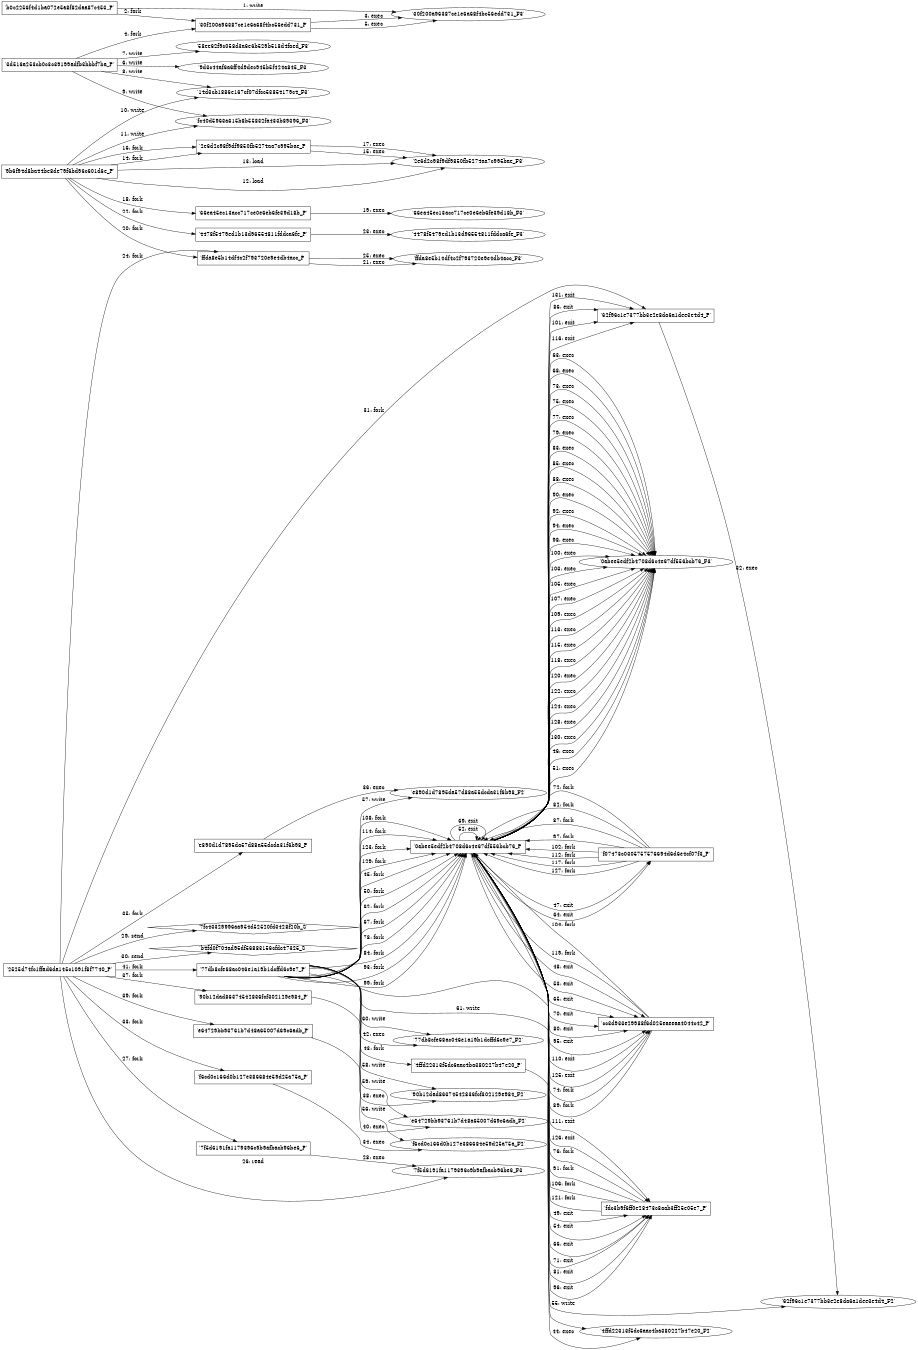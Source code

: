 digraph "D:\Learning\Paper\apt\基于CTI的攻击预警\Dataset\攻击图\ASGfromALLCTI\Threat Round-up for Apr 7 - Apr 14.dot" {
rankdir="LR"
size="9"
fixedsize="false"
splines="true"
nodesep=0.3
ranksep=0
fontsize=10
overlap="scalexy"
engine= "neato"
	"'30f200a96387ce1e6a68f4bc56edd731_F3'" [node_type=file shape=ellipse]
	"'b0c2256f4d1ba072e5a8f82daa87c453_P'" [node_type=Process shape=box]
	"'b0c2256f4d1ba072e5a8f82daa87c453_P'" -> "'30f200a96387ce1e6a68f4bc56edd731_F3'" [label="1: write"]
	"'b0c2256f4d1ba072e5a8f82daa87c453_P'" [node_type=Process shape=box]
	"'30f200a96387ce1e6a68f4bc56edd731_P'" [node_type=Process shape=box]
	"'b0c2256f4d1ba072e5a8f82daa87c453_P'" -> "'30f200a96387ce1e6a68f4bc56edd731_P'" [label="2: fork"]
	"'30f200a96387ce1e6a68f4bc56edd731_P'" [node_type=Process shape=box]
	"'30f200a96387ce1e6a68f4bc56edd731_F3'" [node_type=File shape=ellipse]
	"'30f200a96387ce1e6a68f4bc56edd731_P'" -> "'30f200a96387ce1e6a68f4bc56edd731_F3'" [label="3: exec"]
	"'3d516a253cb0c3c39199adfb3bbbf7ba_P'" [node_type=Process shape=box]
	"'30f200a96387ce1e6a68f4bc56edd731_P'" [node_type=Process shape=box]
	"'3d516a253cb0c3c39199adfb3bbbf7ba_P'" -> "'30f200a96387ce1e6a68f4bc56edd731_P'" [label="4: fork"]
	"'30f200a96387ce1e6a68f4bc56edd731_P'" [node_type=Process shape=box]
	"'30f200a96387ce1e6a68f4bc56edd731_F3'" [node_type=File shape=ellipse]
	"'30f200a96387ce1e6a68f4bc56edd731_P'" -> "'30f200a96387ce1e6a68f4bc56edd731_F3'" [label="5: exec"]
	"'9d3c44af6a6ff4d9dec945b5f424a845_F3'" [node_type=file shape=ellipse]
	"'3d516a253cb0c3c39199adfb3bbbf7ba_P'" [node_type=Process shape=box]
	"'3d516a253cb0c3c39199adfb3bbbf7ba_P'" -> "'9d3c44af6a6ff4d9dec945b5f424a845_F3'" [label="6: write"]
	"'58ee62f9c058d3a6e6b529b518d4faed_F3'" [node_type=file shape=ellipse]
	"'3d516a253cb0c3c39199adfb3bbbf7ba_P'" [node_type=Process shape=box]
	"'3d516a253cb0c3c39199adfb3bbbf7ba_P'" -> "'58ee62f9c058d3a6e6b529b518d4faed_F3'" [label="7: write"]
	"'14d3cb1886e167cf07dfcc53854179c4_F3'" [node_type=file shape=ellipse]
	"'3d516a253cb0c3c39199adfb3bbbf7ba_P'" [node_type=Process shape=box]
	"'3d516a253cb0c3c39199adfb3bbbf7ba_P'" -> "'14d3cb1886e167cf07dfcc53854179c4_F3'" [label="8: write"]
	"'fc40d5963a615b8b55832fa433b89396_F3'" [node_type=file shape=ellipse]
	"'3d516a253cb0c3c39199adfb3bbbf7ba_P'" [node_type=Process shape=box]
	"'3d516a253cb0c3c39199adfb3bbbf7ba_P'" -> "'fc40d5963a615b8b55832fa433b89396_F3'" [label="9: write"]
	"'14d3cb1886e167cf07dfcc53854179c4_F3'" [node_type=file shape=ellipse]
	"'9b6f94d8ba44be8de79f6bd96c601d6e_P'" [node_type=Process shape=box]
	"'9b6f94d8ba44be8de79f6bd96c601d6e_P'" -> "'14d3cb1886e167cf07dfcc53854179c4_F3'" [label="10: write"]
	"'fc40d5963a615b8b55832fa433b89396_F3'" [node_type=file shape=ellipse]
	"'9b6f94d8ba44be8de79f6bd96c601d6e_P'" [node_type=Process shape=box]
	"'9b6f94d8ba44be8de79f6bd96c601d6e_P'" -> "'fc40d5963a615b8b55832fa433b89396_F3'" [label="11: write"]
	"'2e6d2c98f9df9850fb5274aa7c995bae_F3'" [node_type=file shape=ellipse]
	"'9b6f94d8ba44be8de79f6bd96c601d6e_P'" [node_type=Process shape=box]
	"'9b6f94d8ba44be8de79f6bd96c601d6e_P'" -> "'2e6d2c98f9df9850fb5274aa7c995bae_F3'" [label="12: load"]
	"'2e6d2c98f9df9850fb5274aa7c995bae_F3'" [node_type=file shape=ellipse]
	"'9b6f94d8ba44be8de79f6bd96c601d6e_P'" [node_type=Process shape=box]
	"'9b6f94d8ba44be8de79f6bd96c601d6e_P'" -> "'2e6d2c98f9df9850fb5274aa7c995bae_F3'" [label="13: load"]
	"'9b6f94d8ba44be8de79f6bd96c601d6e_P'" [node_type=Process shape=box]
	"'2e6d2c98f9df9850fb5274aa7c995bae_P'" [node_type=Process shape=box]
	"'9b6f94d8ba44be8de79f6bd96c601d6e_P'" -> "'2e6d2c98f9df9850fb5274aa7c995bae_P'" [label="14: fork"]
	"'2e6d2c98f9df9850fb5274aa7c995bae_P'" [node_type=Process shape=box]
	"'2e6d2c98f9df9850fb5274aa7c995bae_F3'" [node_type=File shape=ellipse]
	"'2e6d2c98f9df9850fb5274aa7c995bae_P'" -> "'2e6d2c98f9df9850fb5274aa7c995bae_F3'" [label="15: exec"]
	"'9b6f94d8ba44be8de79f6bd96c601d6e_P'" [node_type=Process shape=box]
	"'2e6d2c98f9df9850fb5274aa7c995bae_P'" [node_type=Process shape=box]
	"'9b6f94d8ba44be8de79f6bd96c601d6e_P'" -> "'2e6d2c98f9df9850fb5274aa7c995bae_P'" [label="16: fork"]
	"'2e6d2c98f9df9850fb5274aa7c995bae_P'" [node_type=Process shape=box]
	"'2e6d2c98f9df9850fb5274aa7c995bae_F3'" [node_type=File shape=ellipse]
	"'2e6d2c98f9df9850fb5274aa7c995bae_P'" -> "'2e6d2c98f9df9850fb5274aa7c995bae_F3'" [label="17: exec"]
	"'9b6f94d8ba44be8de79f6bd96c601d6e_P'" [node_type=Process shape=box]
	"'66ea45ec13acc717ce0e6eb6fe39d18b_P'" [node_type=Process shape=box]
	"'9b6f94d8ba44be8de79f6bd96c601d6e_P'" -> "'66ea45ec13acc717ce0e6eb6fe39d18b_P'" [label="18: fork"]
	"'66ea45ec13acc717ce0e6eb6fe39d18b_P'" [node_type=Process shape=box]
	"'66ea45ec13acc717ce0e6eb6fe39d18b_F3'" [node_type=File shape=ellipse]
	"'66ea45ec13acc717ce0e6eb6fe39d18b_P'" -> "'66ea45ec13acc717ce0e6eb6fe39d18b_F3'" [label="19: exec"]
	"'9b6f94d8ba44be8de79f6bd96c601d6e_P'" [node_type=Process shape=box]
	"'ffda8e5b14df4c2f793720e9e4db4acc_P'" [node_type=Process shape=box]
	"'9b6f94d8ba44be8de79f6bd96c601d6e_P'" -> "'ffda8e5b14df4c2f793720e9e4db4acc_P'" [label="20: fork"]
	"'ffda8e5b14df4c2f793720e9e4db4acc_P'" [node_type=Process shape=box]
	"'ffda8e5b14df4c2f793720e9e4db4acc_F3'" [node_type=File shape=ellipse]
	"'ffda8e5b14df4c2f793720e9e4db4acc_P'" -> "'ffda8e5b14df4c2f793720e9e4db4acc_F3'" [label="21: exec"]
	"'9b6f94d8ba44be8de79f6bd96c601d6e_P'" [node_type=Process shape=box]
	"'4478f5479ed1b13d96554811fddca6fe_P'" [node_type=Process shape=box]
	"'9b6f94d8ba44be8de79f6bd96c601d6e_P'" -> "'4478f5479ed1b13d96554811fddca6fe_P'" [label="22: fork"]
	"'4478f5479ed1b13d96554811fddca6fe_P'" [node_type=Process shape=box]
	"'4478f5479ed1b13d96554811fddca6fe_F3'" [node_type=File shape=ellipse]
	"'4478f5479ed1b13d96554811fddca6fe_P'" -> "'4478f5479ed1b13d96554811fddca6fe_F3'" [label="23: exec"]
	"'2525d74fc1ffad6da145c1091f8f7740_P'" [node_type=Process shape=box]
	"'ffda8e5b14df4c2f793720e9e4db4acc_P'" [node_type=Process shape=box]
	"'2525d74fc1ffad6da145c1091f8f7740_P'" -> "'ffda8e5b14df4c2f793720e9e4db4acc_P'" [label="24: fork"]
	"'ffda8e5b14df4c2f793720e9e4db4acc_P'" [node_type=Process shape=box]
	"'ffda8e5b14df4c2f793720e9e4db4acc_F3'" [node_type=File shape=ellipse]
	"'ffda8e5b14df4c2f793720e9e4db4acc_P'" -> "'ffda8e5b14df4c2f793720e9e4db4acc_F3'" [label="25: exec"]
	"'7f5d6191fa1179396c9b9afbacb96be6_F3'" [node_type=file shape=ellipse]
	"'2525d74fc1ffad6da145c1091f8f7740_P'" [node_type=Process shape=box]
	"'2525d74fc1ffad6da145c1091f8f7740_P'" -> "'7f5d6191fa1179396c9b9afbacb96be6_F3'" [label="26: read"]
	"'2525d74fc1ffad6da145c1091f8f7740_P'" [node_type=Process shape=box]
	"'7f5d6191fa1179396c9b9afbacb96be6_P'" [node_type=Process shape=box]
	"'2525d74fc1ffad6da145c1091f8f7740_P'" -> "'7f5d6191fa1179396c9b9afbacb96be6_P'" [label="27: fork"]
	"'7f5d6191fa1179396c9b9afbacb96be6_P'" [node_type=Process shape=box]
	"'7f5d6191fa1179396c9b9afbacb96be6_F3'" [node_type=File shape=ellipse]
	"'7f5d6191fa1179396c9b9afbacb96be6_P'" -> "'7f5d6191fa1179396c9b9afbacb96be6_F3'" [label="28: exec"]
	"'7fc43329996aa954d52520fd3428f20b_S'" [node_type=Socket shape=diamond]
	"'2525d74fc1ffad6da145c1091f8f7740_P'" [node_type=Process shape=box]
	"'2525d74fc1ffad6da145c1091f8f7740_P'" -> "'7fc43329996aa954d52520fd3428f20b_S'" [label="29: send"]
	"'b4fd0f704ad95df56883156cfdc47325_S'" [node_type=Socket shape=diamond]
	"'2525d74fc1ffad6da145c1091f8f7740_P'" [node_type=Process shape=box]
	"'2525d74fc1ffad6da145c1091f8f7740_P'" -> "'b4fd0f704ad95df56883156cfdc47325_S'" [label="30: send"]
	"'2525d74fc1ffad6da145c1091f8f7740_P'" [node_type=Process shape=box]
	"'62f96c1e7377bb3e2e8da6a1dee3e4d4_P'" [node_type=Process shape=box]
	"'2525d74fc1ffad6da145c1091f8f7740_P'" -> "'62f96c1e7377bb3e2e8da6a1dee3e4d4_P'" [label="31: fork"]
	"'62f96c1e7377bb3e2e8da6a1dee3e4d4_P'" [node_type=Process shape=box]
	"'62f96c1e7377bb3e2e8da6a1dee3e4d4_F2'" [node_type=File shape=ellipse]
	"'62f96c1e7377bb3e2e8da6a1dee3e4d4_P'" -> "'62f96c1e7377bb3e2e8da6a1dee3e4d4_F2'" [label="32: exec"]
	"'2525d74fc1ffad6da145c1091f8f7740_P'" [node_type=Process shape=box]
	"'f6cd0c166d0b127e386684e59d25a75a_P'" [node_type=Process shape=box]
	"'2525d74fc1ffad6da145c1091f8f7740_P'" -> "'f6cd0c166d0b127e386684e59d25a75a_P'" [label="33: fork"]
	"'f6cd0c166d0b127e386684e59d25a75a_P'" [node_type=Process shape=box]
	"'f6cd0c166d0b127e386684e59d25a75a_F2'" [node_type=File shape=ellipse]
	"'f6cd0c166d0b127e386684e59d25a75a_P'" -> "'f6cd0c166d0b127e386684e59d25a75a_F2'" [label="34: exec"]
	"'2525d74fc1ffad6da145c1091f8f7740_P'" [node_type=Process shape=box]
	"'e890d1d7895da57d88a55dcda31f6b98_P'" [node_type=Process shape=box]
	"'2525d74fc1ffad6da145c1091f8f7740_P'" -> "'e890d1d7895da57d88a55dcda31f6b98_P'" [label="35: fork"]
	"'e890d1d7895da57d88a55dcda31f6b98_P'" [node_type=Process shape=box]
	"'e890d1d7895da57d88a55dcda31f6b98_F2'" [node_type=File shape=ellipse]
	"'e890d1d7895da57d88a55dcda31f6b98_P'" -> "'e890d1d7895da57d88a55dcda31f6b98_F2'" [label="36: exec"]
	"'2525d74fc1ffad6da145c1091f8f7740_P'" [node_type=Process shape=box]
	"'90b12dad86374542836fcf302129e984_P'" [node_type=Process shape=box]
	"'2525d74fc1ffad6da145c1091f8f7740_P'" -> "'90b12dad86374542836fcf302129e984_P'" [label="37: fork"]
	"'90b12dad86374542836fcf302129e984_P'" [node_type=Process shape=box]
	"'90b12dad86374542836fcf302129e984_F2'" [node_type=File shape=ellipse]
	"'90b12dad86374542836fcf302129e984_P'" -> "'90b12dad86374542836fcf302129e984_F2'" [label="38: exec"]
	"'2525d74fc1ffad6da145c1091f8f7740_P'" [node_type=Process shape=box]
	"'e64729bb93761b7d48a65007d69c6adb_P'" [node_type=Process shape=box]
	"'2525d74fc1ffad6da145c1091f8f7740_P'" -> "'e64729bb93761b7d48a65007d69c6adb_P'" [label="39: fork"]
	"'e64729bb93761b7d48a65007d69c6adb_P'" [node_type=Process shape=box]
	"'e64729bb93761b7d48a65007d69c6adb_F2'" [node_type=File shape=ellipse]
	"'e64729bb93761b7d48a65007d69c6adb_P'" -> "'e64729bb93761b7d48a65007d69c6adb_F2'" [label="40: exec"]
	"'2525d74fc1ffad6da145c1091f8f7740_P'" [node_type=Process shape=box]
	"'77db8cfe68ac046e1a19b1dcffd6c9e7_P'" [node_type=Process shape=box]
	"'2525d74fc1ffad6da145c1091f8f7740_P'" -> "'77db8cfe68ac046e1a19b1dcffd6c9e7_P'" [label="41: fork"]
	"'77db8cfe68ac046e1a19b1dcffd6c9e7_P'" [node_type=Process shape=box]
	"'77db8cfe68ac046e1a19b1dcffd6c9e7_F2'" [node_type=File shape=ellipse]
	"'77db8cfe68ac046e1a19b1dcffd6c9e7_P'" -> "'77db8cfe68ac046e1a19b1dcffd6c9e7_F2'" [label="42: exec"]
	"'77db8cfe68ac046e1a19b1dcffd6c9e7_P'" [node_type=Process shape=box]
	"'4ffd22313f5dc6aac4ba380227b47e20_P'" [node_type=Process shape=box]
	"'77db8cfe68ac046e1a19b1dcffd6c9e7_P'" -> "'4ffd22313f5dc6aac4ba380227b47e20_P'" [label="43: fork"]
	"'4ffd22313f5dc6aac4ba380227b47e20_P'" [node_type=Process shape=box]
	"'4ffd22313f5dc6aac4ba380227b47e20_F2'" [node_type=File shape=ellipse]
	"'4ffd22313f5dc6aac4ba380227b47e20_P'" -> "'4ffd22313f5dc6aac4ba380227b47e20_F2'" [label="44: exec"]
	"'77db8cfe68ac046e1a19b1dcffd6c9e7_P'" [node_type=Process shape=box]
	"'0abee5edf2b4708d6c4e67df556bcb76_P'" [node_type=Process shape=box]
	"'77db8cfe68ac046e1a19b1dcffd6c9e7_P'" -> "'0abee5edf2b4708d6c4e67df556bcb76_P'" [label="45: fork"]
	"'0abee5edf2b4708d6c4e67df556bcb76_P'" [node_type=Process shape=box]
	"'0abee5edf2b4708d6c4e67df556bcb76_F3'" [node_type=File shape=ellipse]
	"'0abee5edf2b4708d6c4e67df556bcb76_P'" -> "'0abee5edf2b4708d6c4e67df556bcb76_F3'" [label="46: exec"]
	"'0abee5edf2b4708d6c4e67df556bcb76_P'" [node_type=Process shape=box]
	"'f07473c0305757576694d6d6e4cf07f3_P'" [node_type=Process shape=box]
	"'0abee5edf2b4708d6c4e67df556bcb76_P'" -> "'f07473c0305757576694d6d6e4cf07f3_P'" [label="47: exit"]
	"'0abee5edf2b4708d6c4e67df556bcb76_P'" [node_type=Process shape=box]
	"'cc3d933e29988f6d025eaeeaa4044c42_P'" [node_type=Process shape=box]
	"'0abee5edf2b4708d6c4e67df556bcb76_P'" -> "'cc3d933e29988f6d025eaeeaa4044c42_P'" [label="48: exit"]
	"'0abee5edf2b4708d6c4e67df556bcb76_P'" [node_type=Process shape=box]
	"'fdc3b9f6ff0e28473c8aab3ff25e05e7_P'" [node_type=Process shape=box]
	"'0abee5edf2b4708d6c4e67df556bcb76_P'" -> "'fdc3b9f6ff0e28473c8aab3ff25e05e7_P'" [label="49: exit"]
	"'77db8cfe68ac046e1a19b1dcffd6c9e7_P'" [node_type=Process shape=box]
	"'0abee5edf2b4708d6c4e67df556bcb76_P'" [node_type=Process shape=box]
	"'77db8cfe68ac046e1a19b1dcffd6c9e7_P'" -> "'0abee5edf2b4708d6c4e67df556bcb76_P'" [label="50: fork"]
	"'0abee5edf2b4708d6c4e67df556bcb76_P'" [node_type=Process shape=box]
	"'0abee5edf2b4708d6c4e67df556bcb76_F3'" [node_type=File shape=ellipse]
	"'0abee5edf2b4708d6c4e67df556bcb76_P'" -> "'0abee5edf2b4708d6c4e67df556bcb76_F3'" [label="51: exec"]
	"'0abee5edf2b4708d6c4e67df556bcb76_P'" [node_type=Process shape=box]
	"'0abee5edf2b4708d6c4e67df556bcb76_P'" [node_type=Process shape=box]
	"'0abee5edf2b4708d6c4e67df556bcb76_P'" -> "'0abee5edf2b4708d6c4e67df556bcb76_P'" [label="52: exit"]
	"'0abee5edf2b4708d6c4e67df556bcb76_P'" [node_type=Process shape=box]
	"'cc3d933e29988f6d025eaeeaa4044c42_P'" [node_type=Process shape=box]
	"'0abee5edf2b4708d6c4e67df556bcb76_P'" -> "'cc3d933e29988f6d025eaeeaa4044c42_P'" [label="53: exit"]
	"'0abee5edf2b4708d6c4e67df556bcb76_P'" [node_type=Process shape=box]
	"'fdc3b9f6ff0e28473c8aab3ff25e05e7_P'" [node_type=Process shape=box]
	"'0abee5edf2b4708d6c4e67df556bcb76_P'" -> "'fdc3b9f6ff0e28473c8aab3ff25e05e7_P'" [label="54: exit"]
	"'62f96c1e7377bb3e2e8da6a1dee3e4d4_F2'" [node_type=file shape=ellipse]
	"'77db8cfe68ac046e1a19b1dcffd6c9e7_P'" [node_type=Process shape=box]
	"'77db8cfe68ac046e1a19b1dcffd6c9e7_P'" -> "'62f96c1e7377bb3e2e8da6a1dee3e4d4_F2'" [label="55: write"]
	"'f6cd0c166d0b127e386684e59d25a75a_F2'" [node_type=file shape=ellipse]
	"'77db8cfe68ac046e1a19b1dcffd6c9e7_P'" [node_type=Process shape=box]
	"'77db8cfe68ac046e1a19b1dcffd6c9e7_P'" -> "'f6cd0c166d0b127e386684e59d25a75a_F2'" [label="56: write"]
	"'e890d1d7895da57d88a55dcda31f6b98_F2'" [node_type=file shape=ellipse]
	"'77db8cfe68ac046e1a19b1dcffd6c9e7_P'" [node_type=Process shape=box]
	"'77db8cfe68ac046e1a19b1dcffd6c9e7_P'" -> "'e890d1d7895da57d88a55dcda31f6b98_F2'" [label="57: write"]
	"'90b12dad86374542836fcf302129e984_F2'" [node_type=file shape=ellipse]
	"'77db8cfe68ac046e1a19b1dcffd6c9e7_P'" [node_type=Process shape=box]
	"'77db8cfe68ac046e1a19b1dcffd6c9e7_P'" -> "'90b12dad86374542836fcf302129e984_F2'" [label="58: write"]
	"'e64729bb93761b7d48a65007d69c6adb_F2'" [node_type=file shape=ellipse]
	"'77db8cfe68ac046e1a19b1dcffd6c9e7_P'" [node_type=Process shape=box]
	"'77db8cfe68ac046e1a19b1dcffd6c9e7_P'" -> "'e64729bb93761b7d48a65007d69c6adb_F2'" [label="59: write"]
	"'77db8cfe68ac046e1a19b1dcffd6c9e7_F2'" [node_type=file shape=ellipse]
	"'77db8cfe68ac046e1a19b1dcffd6c9e7_P'" [node_type=Process shape=box]
	"'77db8cfe68ac046e1a19b1dcffd6c9e7_P'" -> "'77db8cfe68ac046e1a19b1dcffd6c9e7_F2'" [label="60: write"]
	"'4ffd22313f5dc6aac4ba380227b47e20_F2'" [node_type=file shape=ellipse]
	"'77db8cfe68ac046e1a19b1dcffd6c9e7_P'" [node_type=Process shape=box]
	"'77db8cfe68ac046e1a19b1dcffd6c9e7_P'" -> "'4ffd22313f5dc6aac4ba380227b47e20_F2'" [label="61: write"]
	"'77db8cfe68ac046e1a19b1dcffd6c9e7_P'" [node_type=Process shape=box]
	"'0abee5edf2b4708d6c4e67df556bcb76_P'" [node_type=Process shape=box]
	"'77db8cfe68ac046e1a19b1dcffd6c9e7_P'" -> "'0abee5edf2b4708d6c4e67df556bcb76_P'" [label="62: fork"]
	"'0abee5edf2b4708d6c4e67df556bcb76_P'" [node_type=Process shape=box]
	"'0abee5edf2b4708d6c4e67df556bcb76_F3'" [node_type=File shape=ellipse]
	"'0abee5edf2b4708d6c4e67df556bcb76_P'" -> "'0abee5edf2b4708d6c4e67df556bcb76_F3'" [label="63: exec"]
	"'0abee5edf2b4708d6c4e67df556bcb76_P'" [node_type=Process shape=box]
	"'f07473c0305757576694d6d6e4cf07f3_P'" [node_type=Process shape=box]
	"'0abee5edf2b4708d6c4e67df556bcb76_P'" -> "'f07473c0305757576694d6d6e4cf07f3_P'" [label="64: exit"]
	"'0abee5edf2b4708d6c4e67df556bcb76_P'" [node_type=Process shape=box]
	"'cc3d933e29988f6d025eaeeaa4044c42_P'" [node_type=Process shape=box]
	"'0abee5edf2b4708d6c4e67df556bcb76_P'" -> "'cc3d933e29988f6d025eaeeaa4044c42_P'" [label="65: exit"]
	"'0abee5edf2b4708d6c4e67df556bcb76_P'" [node_type=Process shape=box]
	"'fdc3b9f6ff0e28473c8aab3ff25e05e7_P'" [node_type=Process shape=box]
	"'0abee5edf2b4708d6c4e67df556bcb76_P'" -> "'fdc3b9f6ff0e28473c8aab3ff25e05e7_P'" [label="66: exit"]
	"'77db8cfe68ac046e1a19b1dcffd6c9e7_P'" [node_type=Process shape=box]
	"'0abee5edf2b4708d6c4e67df556bcb76_P'" [node_type=Process shape=box]
	"'77db8cfe68ac046e1a19b1dcffd6c9e7_P'" -> "'0abee5edf2b4708d6c4e67df556bcb76_P'" [label="67: fork"]
	"'0abee5edf2b4708d6c4e67df556bcb76_P'" [node_type=Process shape=box]
	"'0abee5edf2b4708d6c4e67df556bcb76_F3'" [node_type=File shape=ellipse]
	"'0abee5edf2b4708d6c4e67df556bcb76_P'" -> "'0abee5edf2b4708d6c4e67df556bcb76_F3'" [label="68: exec"]
	"'0abee5edf2b4708d6c4e67df556bcb76_P'" [node_type=Process shape=box]
	"'0abee5edf2b4708d6c4e67df556bcb76_P'" [node_type=Process shape=box]
	"'0abee5edf2b4708d6c4e67df556bcb76_P'" -> "'0abee5edf2b4708d6c4e67df556bcb76_P'" [label="69: exit"]
	"'0abee5edf2b4708d6c4e67df556bcb76_P'" [node_type=Process shape=box]
	"'cc3d933e29988f6d025eaeeaa4044c42_P'" [node_type=Process shape=box]
	"'0abee5edf2b4708d6c4e67df556bcb76_P'" -> "'cc3d933e29988f6d025eaeeaa4044c42_P'" [label="70: exit"]
	"'0abee5edf2b4708d6c4e67df556bcb76_P'" [node_type=Process shape=box]
	"'fdc3b9f6ff0e28473c8aab3ff25e05e7_P'" [node_type=Process shape=box]
	"'0abee5edf2b4708d6c4e67df556bcb76_P'" -> "'fdc3b9f6ff0e28473c8aab3ff25e05e7_P'" [label="71: exit"]
	"'f07473c0305757576694d6d6e4cf07f3_P'" [node_type=Process shape=box]
	"'0abee5edf2b4708d6c4e67df556bcb76_P'" [node_type=Process shape=box]
	"'f07473c0305757576694d6d6e4cf07f3_P'" -> "'0abee5edf2b4708d6c4e67df556bcb76_P'" [label="72: fork"]
	"'0abee5edf2b4708d6c4e67df556bcb76_P'" [node_type=Process shape=box]
	"'0abee5edf2b4708d6c4e67df556bcb76_F3'" [node_type=File shape=ellipse]
	"'0abee5edf2b4708d6c4e67df556bcb76_P'" -> "'0abee5edf2b4708d6c4e67df556bcb76_F3'" [label="73: exec"]
	"'cc3d933e29988f6d025eaeeaa4044c42_P'" [node_type=Process shape=box]
	"'0abee5edf2b4708d6c4e67df556bcb76_P'" [node_type=Process shape=box]
	"'cc3d933e29988f6d025eaeeaa4044c42_P'" -> "'0abee5edf2b4708d6c4e67df556bcb76_P'" [label="74: fork"]
	"'0abee5edf2b4708d6c4e67df556bcb76_P'" [node_type=Process shape=box]
	"'0abee5edf2b4708d6c4e67df556bcb76_F3'" [node_type=File shape=ellipse]
	"'0abee5edf2b4708d6c4e67df556bcb76_P'" -> "'0abee5edf2b4708d6c4e67df556bcb76_F3'" [label="75: exec"]
	"'fdc3b9f6ff0e28473c8aab3ff25e05e7_P'" [node_type=Process shape=box]
	"'0abee5edf2b4708d6c4e67df556bcb76_P'" [node_type=Process shape=box]
	"'fdc3b9f6ff0e28473c8aab3ff25e05e7_P'" -> "'0abee5edf2b4708d6c4e67df556bcb76_P'" [label="76: fork"]
	"'0abee5edf2b4708d6c4e67df556bcb76_P'" [node_type=Process shape=box]
	"'0abee5edf2b4708d6c4e67df556bcb76_F3'" [node_type=File shape=ellipse]
	"'0abee5edf2b4708d6c4e67df556bcb76_P'" -> "'0abee5edf2b4708d6c4e67df556bcb76_F3'" [label="77: exec"]
	"'77db8cfe68ac046e1a19b1dcffd6c9e7_P'" [node_type=Process shape=box]
	"'0abee5edf2b4708d6c4e67df556bcb76_P'" [node_type=Process shape=box]
	"'77db8cfe68ac046e1a19b1dcffd6c9e7_P'" -> "'0abee5edf2b4708d6c4e67df556bcb76_P'" [label="78: fork"]
	"'0abee5edf2b4708d6c4e67df556bcb76_P'" [node_type=Process shape=box]
	"'0abee5edf2b4708d6c4e67df556bcb76_F3'" [node_type=File shape=ellipse]
	"'0abee5edf2b4708d6c4e67df556bcb76_P'" -> "'0abee5edf2b4708d6c4e67df556bcb76_F3'" [label="79: exec"]
	"'0abee5edf2b4708d6c4e67df556bcb76_P'" [node_type=Process shape=box]
	"'cc3d933e29988f6d025eaeeaa4044c42_P'" [node_type=Process shape=box]
	"'0abee5edf2b4708d6c4e67df556bcb76_P'" -> "'cc3d933e29988f6d025eaeeaa4044c42_P'" [label="80: exit"]
	"'0abee5edf2b4708d6c4e67df556bcb76_P'" [node_type=Process shape=box]
	"'fdc3b9f6ff0e28473c8aab3ff25e05e7_P'" [node_type=Process shape=box]
	"'0abee5edf2b4708d6c4e67df556bcb76_P'" -> "'fdc3b9f6ff0e28473c8aab3ff25e05e7_P'" [label="81: exit"]
	"'f07473c0305757576694d6d6e4cf07f3_P'" [node_type=Process shape=box]
	"'0abee5edf2b4708d6c4e67df556bcb76_P'" [node_type=Process shape=box]
	"'f07473c0305757576694d6d6e4cf07f3_P'" -> "'0abee5edf2b4708d6c4e67df556bcb76_P'" [label="82: fork"]
	"'0abee5edf2b4708d6c4e67df556bcb76_P'" [node_type=Process shape=box]
	"'0abee5edf2b4708d6c4e67df556bcb76_F3'" [node_type=File shape=ellipse]
	"'0abee5edf2b4708d6c4e67df556bcb76_P'" -> "'0abee5edf2b4708d6c4e67df556bcb76_F3'" [label="83: exec"]
	"'77db8cfe68ac046e1a19b1dcffd6c9e7_P'" [node_type=Process shape=box]
	"'0abee5edf2b4708d6c4e67df556bcb76_P'" [node_type=Process shape=box]
	"'77db8cfe68ac046e1a19b1dcffd6c9e7_P'" -> "'0abee5edf2b4708d6c4e67df556bcb76_P'" [label="84: fork"]
	"'0abee5edf2b4708d6c4e67df556bcb76_P'" [node_type=Process shape=box]
	"'0abee5edf2b4708d6c4e67df556bcb76_F3'" [node_type=File shape=ellipse]
	"'0abee5edf2b4708d6c4e67df556bcb76_P'" -> "'0abee5edf2b4708d6c4e67df556bcb76_F3'" [label="85: exec"]
	"'0abee5edf2b4708d6c4e67df556bcb76_P'" [node_type=Process shape=box]
	"'62f96c1e7377bb3e2e8da6a1dee3e4d4_P'" [node_type=Process shape=box]
	"'0abee5edf2b4708d6c4e67df556bcb76_P'" -> "'62f96c1e7377bb3e2e8da6a1dee3e4d4_P'" [label="86: exit"]
	"'f07473c0305757576694d6d6e4cf07f3_P'" [node_type=Process shape=box]
	"'0abee5edf2b4708d6c4e67df556bcb76_P'" [node_type=Process shape=box]
	"'f07473c0305757576694d6d6e4cf07f3_P'" -> "'0abee5edf2b4708d6c4e67df556bcb76_P'" [label="87: fork"]
	"'0abee5edf2b4708d6c4e67df556bcb76_P'" [node_type=Process shape=box]
	"'0abee5edf2b4708d6c4e67df556bcb76_F3'" [node_type=File shape=ellipse]
	"'0abee5edf2b4708d6c4e67df556bcb76_P'" -> "'0abee5edf2b4708d6c4e67df556bcb76_F3'" [label="88: exec"]
	"'cc3d933e29988f6d025eaeeaa4044c42_P'" [node_type=Process shape=box]
	"'0abee5edf2b4708d6c4e67df556bcb76_P'" [node_type=Process shape=box]
	"'cc3d933e29988f6d025eaeeaa4044c42_P'" -> "'0abee5edf2b4708d6c4e67df556bcb76_P'" [label="89: fork"]
	"'0abee5edf2b4708d6c4e67df556bcb76_P'" [node_type=Process shape=box]
	"'0abee5edf2b4708d6c4e67df556bcb76_F3'" [node_type=File shape=ellipse]
	"'0abee5edf2b4708d6c4e67df556bcb76_P'" -> "'0abee5edf2b4708d6c4e67df556bcb76_F3'" [label="90: exec"]
	"'fdc3b9f6ff0e28473c8aab3ff25e05e7_P'" [node_type=Process shape=box]
	"'0abee5edf2b4708d6c4e67df556bcb76_P'" [node_type=Process shape=box]
	"'fdc3b9f6ff0e28473c8aab3ff25e05e7_P'" -> "'0abee5edf2b4708d6c4e67df556bcb76_P'" [label="91: fork"]
	"'0abee5edf2b4708d6c4e67df556bcb76_P'" [node_type=Process shape=box]
	"'0abee5edf2b4708d6c4e67df556bcb76_F3'" [node_type=File shape=ellipse]
	"'0abee5edf2b4708d6c4e67df556bcb76_P'" -> "'0abee5edf2b4708d6c4e67df556bcb76_F3'" [label="92: exec"]
	"'77db8cfe68ac046e1a19b1dcffd6c9e7_P'" [node_type=Process shape=box]
	"'0abee5edf2b4708d6c4e67df556bcb76_P'" [node_type=Process shape=box]
	"'77db8cfe68ac046e1a19b1dcffd6c9e7_P'" -> "'0abee5edf2b4708d6c4e67df556bcb76_P'" [label="93: fork"]
	"'0abee5edf2b4708d6c4e67df556bcb76_P'" [node_type=Process shape=box]
	"'0abee5edf2b4708d6c4e67df556bcb76_F3'" [node_type=File shape=ellipse]
	"'0abee5edf2b4708d6c4e67df556bcb76_P'" -> "'0abee5edf2b4708d6c4e67df556bcb76_F3'" [label="94: exec"]
	"'0abee5edf2b4708d6c4e67df556bcb76_P'" [node_type=Process shape=box]
	"'cc3d933e29988f6d025eaeeaa4044c42_P'" [node_type=Process shape=box]
	"'0abee5edf2b4708d6c4e67df556bcb76_P'" -> "'cc3d933e29988f6d025eaeeaa4044c42_P'" [label="95: exit"]
	"'0abee5edf2b4708d6c4e67df556bcb76_P'" [node_type=Process shape=box]
	"'fdc3b9f6ff0e28473c8aab3ff25e05e7_P'" [node_type=Process shape=box]
	"'0abee5edf2b4708d6c4e67df556bcb76_P'" -> "'fdc3b9f6ff0e28473c8aab3ff25e05e7_P'" [label="96: exit"]
	"'f07473c0305757576694d6d6e4cf07f3_P'" [node_type=Process shape=box]
	"'0abee5edf2b4708d6c4e67df556bcb76_P'" [node_type=Process shape=box]
	"'f07473c0305757576694d6d6e4cf07f3_P'" -> "'0abee5edf2b4708d6c4e67df556bcb76_P'" [label="97: fork"]
	"'0abee5edf2b4708d6c4e67df556bcb76_P'" [node_type=Process shape=box]
	"'0abee5edf2b4708d6c4e67df556bcb76_F3'" [node_type=File shape=ellipse]
	"'0abee5edf2b4708d6c4e67df556bcb76_P'" -> "'0abee5edf2b4708d6c4e67df556bcb76_F3'" [label="98: exec"]
	"'77db8cfe68ac046e1a19b1dcffd6c9e7_P'" [node_type=Process shape=box]
	"'0abee5edf2b4708d6c4e67df556bcb76_P'" [node_type=Process shape=box]
	"'77db8cfe68ac046e1a19b1dcffd6c9e7_P'" -> "'0abee5edf2b4708d6c4e67df556bcb76_P'" [label="99: fork"]
	"'0abee5edf2b4708d6c4e67df556bcb76_P'" [node_type=Process shape=box]
	"'0abee5edf2b4708d6c4e67df556bcb76_F3'" [node_type=File shape=ellipse]
	"'0abee5edf2b4708d6c4e67df556bcb76_P'" -> "'0abee5edf2b4708d6c4e67df556bcb76_F3'" [label="100: exec"]
	"'0abee5edf2b4708d6c4e67df556bcb76_P'" [node_type=Process shape=box]
	"'62f96c1e7377bb3e2e8da6a1dee3e4d4_P'" [node_type=Process shape=box]
	"'0abee5edf2b4708d6c4e67df556bcb76_P'" -> "'62f96c1e7377bb3e2e8da6a1dee3e4d4_P'" [label="101: exit"]
	"'f07473c0305757576694d6d6e4cf07f3_P'" [node_type=Process shape=box]
	"'0abee5edf2b4708d6c4e67df556bcb76_P'" [node_type=Process shape=box]
	"'f07473c0305757576694d6d6e4cf07f3_P'" -> "'0abee5edf2b4708d6c4e67df556bcb76_P'" [label="102: fork"]
	"'0abee5edf2b4708d6c4e67df556bcb76_P'" [node_type=Process shape=box]
	"'0abee5edf2b4708d6c4e67df556bcb76_F3'" [node_type=File shape=ellipse]
	"'0abee5edf2b4708d6c4e67df556bcb76_P'" -> "'0abee5edf2b4708d6c4e67df556bcb76_F3'" [label="103: exec"]
	"'cc3d933e29988f6d025eaeeaa4044c42_P'" [node_type=Process shape=box]
	"'0abee5edf2b4708d6c4e67df556bcb76_P'" [node_type=Process shape=box]
	"'cc3d933e29988f6d025eaeeaa4044c42_P'" -> "'0abee5edf2b4708d6c4e67df556bcb76_P'" [label="104: fork"]
	"'0abee5edf2b4708d6c4e67df556bcb76_P'" [node_type=Process shape=box]
	"'0abee5edf2b4708d6c4e67df556bcb76_F3'" [node_type=File shape=ellipse]
	"'0abee5edf2b4708d6c4e67df556bcb76_P'" -> "'0abee5edf2b4708d6c4e67df556bcb76_F3'" [label="105: exec"]
	"'fdc3b9f6ff0e28473c8aab3ff25e05e7_P'" [node_type=Process shape=box]
	"'0abee5edf2b4708d6c4e67df556bcb76_P'" [node_type=Process shape=box]
	"'fdc3b9f6ff0e28473c8aab3ff25e05e7_P'" -> "'0abee5edf2b4708d6c4e67df556bcb76_P'" [label="106: fork"]
	"'0abee5edf2b4708d6c4e67df556bcb76_P'" [node_type=Process shape=box]
	"'0abee5edf2b4708d6c4e67df556bcb76_F3'" [node_type=File shape=ellipse]
	"'0abee5edf2b4708d6c4e67df556bcb76_P'" -> "'0abee5edf2b4708d6c4e67df556bcb76_F3'" [label="107: exec"]
	"'77db8cfe68ac046e1a19b1dcffd6c9e7_P'" [node_type=Process shape=box]
	"'0abee5edf2b4708d6c4e67df556bcb76_P'" [node_type=Process shape=box]
	"'77db8cfe68ac046e1a19b1dcffd6c9e7_P'" -> "'0abee5edf2b4708d6c4e67df556bcb76_P'" [label="108: fork"]
	"'0abee5edf2b4708d6c4e67df556bcb76_P'" [node_type=Process shape=box]
	"'0abee5edf2b4708d6c4e67df556bcb76_F3'" [node_type=File shape=ellipse]
	"'0abee5edf2b4708d6c4e67df556bcb76_P'" -> "'0abee5edf2b4708d6c4e67df556bcb76_F3'" [label="109: exec"]
	"'0abee5edf2b4708d6c4e67df556bcb76_P'" [node_type=Process shape=box]
	"'cc3d933e29988f6d025eaeeaa4044c42_P'" [node_type=Process shape=box]
	"'0abee5edf2b4708d6c4e67df556bcb76_P'" -> "'cc3d933e29988f6d025eaeeaa4044c42_P'" [label="110: exit"]
	"'0abee5edf2b4708d6c4e67df556bcb76_P'" [node_type=Process shape=box]
	"'fdc3b9f6ff0e28473c8aab3ff25e05e7_P'" [node_type=Process shape=box]
	"'0abee5edf2b4708d6c4e67df556bcb76_P'" -> "'fdc3b9f6ff0e28473c8aab3ff25e05e7_P'" [label="111: exit"]
	"'f07473c0305757576694d6d6e4cf07f3_P'" [node_type=Process shape=box]
	"'0abee5edf2b4708d6c4e67df556bcb76_P'" [node_type=Process shape=box]
	"'f07473c0305757576694d6d6e4cf07f3_P'" -> "'0abee5edf2b4708d6c4e67df556bcb76_P'" [label="112: fork"]
	"'0abee5edf2b4708d6c4e67df556bcb76_P'" [node_type=Process shape=box]
	"'0abee5edf2b4708d6c4e67df556bcb76_F3'" [node_type=File shape=ellipse]
	"'0abee5edf2b4708d6c4e67df556bcb76_P'" -> "'0abee5edf2b4708d6c4e67df556bcb76_F3'" [label="113: exec"]
	"'77db8cfe68ac046e1a19b1dcffd6c9e7_P'" [node_type=Process shape=box]
	"'0abee5edf2b4708d6c4e67df556bcb76_P'" [node_type=Process shape=box]
	"'77db8cfe68ac046e1a19b1dcffd6c9e7_P'" -> "'0abee5edf2b4708d6c4e67df556bcb76_P'" [label="114: fork"]
	"'0abee5edf2b4708d6c4e67df556bcb76_P'" [node_type=Process shape=box]
	"'0abee5edf2b4708d6c4e67df556bcb76_F3'" [node_type=File shape=ellipse]
	"'0abee5edf2b4708d6c4e67df556bcb76_P'" -> "'0abee5edf2b4708d6c4e67df556bcb76_F3'" [label="115: exec"]
	"'0abee5edf2b4708d6c4e67df556bcb76_P'" [node_type=Process shape=box]
	"'62f96c1e7377bb3e2e8da6a1dee3e4d4_P'" [node_type=Process shape=box]
	"'0abee5edf2b4708d6c4e67df556bcb76_P'" -> "'62f96c1e7377bb3e2e8da6a1dee3e4d4_P'" [label="116: exit"]
	"'f07473c0305757576694d6d6e4cf07f3_P'" [node_type=Process shape=box]
	"'0abee5edf2b4708d6c4e67df556bcb76_P'" [node_type=Process shape=box]
	"'f07473c0305757576694d6d6e4cf07f3_P'" -> "'0abee5edf2b4708d6c4e67df556bcb76_P'" [label="117: fork"]
	"'0abee5edf2b4708d6c4e67df556bcb76_P'" [node_type=Process shape=box]
	"'0abee5edf2b4708d6c4e67df556bcb76_F3'" [node_type=File shape=ellipse]
	"'0abee5edf2b4708d6c4e67df556bcb76_P'" -> "'0abee5edf2b4708d6c4e67df556bcb76_F3'" [label="118: exec"]
	"'cc3d933e29988f6d025eaeeaa4044c42_P'" [node_type=Process shape=box]
	"'0abee5edf2b4708d6c4e67df556bcb76_P'" [node_type=Process shape=box]
	"'cc3d933e29988f6d025eaeeaa4044c42_P'" -> "'0abee5edf2b4708d6c4e67df556bcb76_P'" [label="119: fork"]
	"'0abee5edf2b4708d6c4e67df556bcb76_P'" [node_type=Process shape=box]
	"'0abee5edf2b4708d6c4e67df556bcb76_F3'" [node_type=File shape=ellipse]
	"'0abee5edf2b4708d6c4e67df556bcb76_P'" -> "'0abee5edf2b4708d6c4e67df556bcb76_F3'" [label="120: exec"]
	"'fdc3b9f6ff0e28473c8aab3ff25e05e7_P'" [node_type=Process shape=box]
	"'0abee5edf2b4708d6c4e67df556bcb76_P'" [node_type=Process shape=box]
	"'fdc3b9f6ff0e28473c8aab3ff25e05e7_P'" -> "'0abee5edf2b4708d6c4e67df556bcb76_P'" [label="121: fork"]
	"'0abee5edf2b4708d6c4e67df556bcb76_P'" [node_type=Process shape=box]
	"'0abee5edf2b4708d6c4e67df556bcb76_F3'" [node_type=File shape=ellipse]
	"'0abee5edf2b4708d6c4e67df556bcb76_P'" -> "'0abee5edf2b4708d6c4e67df556bcb76_F3'" [label="122: exec"]
	"'77db8cfe68ac046e1a19b1dcffd6c9e7_P'" [node_type=Process shape=box]
	"'0abee5edf2b4708d6c4e67df556bcb76_P'" [node_type=Process shape=box]
	"'77db8cfe68ac046e1a19b1dcffd6c9e7_P'" -> "'0abee5edf2b4708d6c4e67df556bcb76_P'" [label="123: fork"]
	"'0abee5edf2b4708d6c4e67df556bcb76_P'" [node_type=Process shape=box]
	"'0abee5edf2b4708d6c4e67df556bcb76_F3'" [node_type=File shape=ellipse]
	"'0abee5edf2b4708d6c4e67df556bcb76_P'" -> "'0abee5edf2b4708d6c4e67df556bcb76_F3'" [label="124: exec"]
	"'0abee5edf2b4708d6c4e67df556bcb76_P'" [node_type=Process shape=box]
	"'cc3d933e29988f6d025eaeeaa4044c42_P'" [node_type=Process shape=box]
	"'0abee5edf2b4708d6c4e67df556bcb76_P'" -> "'cc3d933e29988f6d025eaeeaa4044c42_P'" [label="125: exit"]
	"'0abee5edf2b4708d6c4e67df556bcb76_P'" [node_type=Process shape=box]
	"'fdc3b9f6ff0e28473c8aab3ff25e05e7_P'" [node_type=Process shape=box]
	"'0abee5edf2b4708d6c4e67df556bcb76_P'" -> "'fdc3b9f6ff0e28473c8aab3ff25e05e7_P'" [label="126: exit"]
	"'f07473c0305757576694d6d6e4cf07f3_P'" [node_type=Process shape=box]
	"'0abee5edf2b4708d6c4e67df556bcb76_P'" [node_type=Process shape=box]
	"'f07473c0305757576694d6d6e4cf07f3_P'" -> "'0abee5edf2b4708d6c4e67df556bcb76_P'" [label="127: fork"]
	"'0abee5edf2b4708d6c4e67df556bcb76_P'" [node_type=Process shape=box]
	"'0abee5edf2b4708d6c4e67df556bcb76_F3'" [node_type=File shape=ellipse]
	"'0abee5edf2b4708d6c4e67df556bcb76_P'" -> "'0abee5edf2b4708d6c4e67df556bcb76_F3'" [label="128: exec"]
	"'77db8cfe68ac046e1a19b1dcffd6c9e7_P'" [node_type=Process shape=box]
	"'0abee5edf2b4708d6c4e67df556bcb76_P'" [node_type=Process shape=box]
	"'77db8cfe68ac046e1a19b1dcffd6c9e7_P'" -> "'0abee5edf2b4708d6c4e67df556bcb76_P'" [label="129: fork"]
	"'0abee5edf2b4708d6c4e67df556bcb76_P'" [node_type=Process shape=box]
	"'0abee5edf2b4708d6c4e67df556bcb76_F3'" [node_type=File shape=ellipse]
	"'0abee5edf2b4708d6c4e67df556bcb76_P'" -> "'0abee5edf2b4708d6c4e67df556bcb76_F3'" [label="130: exec"]
	"'0abee5edf2b4708d6c4e67df556bcb76_P'" [node_type=Process shape=box]
	"'62f96c1e7377bb3e2e8da6a1dee3e4d4_P'" [node_type=Process shape=box]
	"'0abee5edf2b4708d6c4e67df556bcb76_P'" -> "'62f96c1e7377bb3e2e8da6a1dee3e4d4_P'" [label="131: exit"]
}

